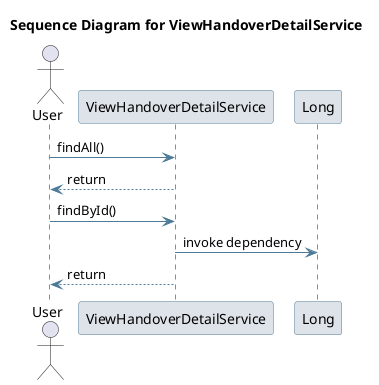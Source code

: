 @startuml
skinparam sequence {
 ArrowColor #4D7A97 
 ParticipantBorderColor #4D7A97 
 ParticipantBackgroundColor #DEE3E9 
}
title Sequence Diagram for ViewHandoverDetailService

actor User
User -> ViewHandoverDetailService: findAll()
ViewHandoverDetailService --> User : return
User -> ViewHandoverDetailService: findById()
participant Long
ViewHandoverDetailService -> Long: invoke dependency
ViewHandoverDetailService --> User : return
@enduml